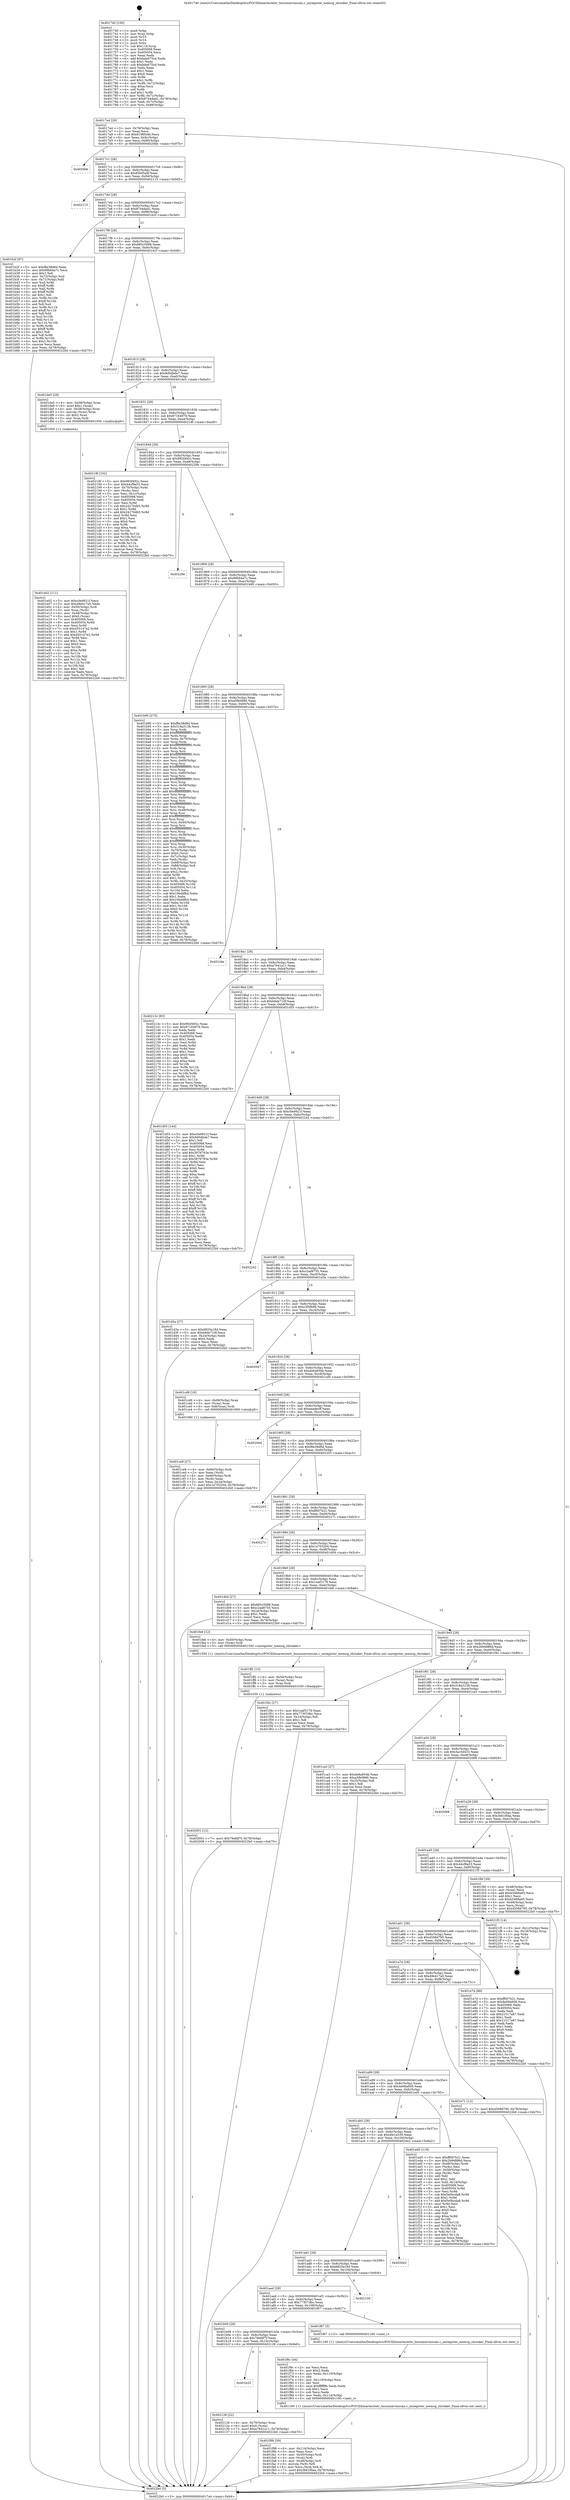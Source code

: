 digraph "0x401740" {
  label = "0x401740 (/mnt/c/Users/mathe/Desktop/tcc/POCII/binaries/extr_linuxmmvmscan.c_unregister_memcg_shrinker_Final-ollvm.out::main(0))"
  labelloc = "t"
  node[shape=record]

  Entry [label="",width=0.3,height=0.3,shape=circle,fillcolor=black,style=filled]
  "0x4017a4" [label="{
     0x4017a4 [29]\l
     | [instrs]\l
     &nbsp;&nbsp;0x4017a4 \<+3\>: mov -0x78(%rbp),%eax\l
     &nbsp;&nbsp;0x4017a7 \<+2\>: mov %eax,%ecx\l
     &nbsp;&nbsp;0x4017a9 \<+6\>: sub $0x8198f44b,%ecx\l
     &nbsp;&nbsp;0x4017af \<+6\>: mov %eax,-0x8c(%rbp)\l
     &nbsp;&nbsp;0x4017b5 \<+6\>: mov %ecx,-0x90(%rbp)\l
     &nbsp;&nbsp;0x4017bb \<+6\>: je 00000000004020bb \<main+0x97b\>\l
  }"]
  "0x4020bb" [label="{
     0x4020bb\l
  }", style=dashed]
  "0x4017c1" [label="{
     0x4017c1 [28]\l
     | [instrs]\l
     &nbsp;&nbsp;0x4017c1 \<+5\>: jmp 00000000004017c6 \<main+0x86\>\l
     &nbsp;&nbsp;0x4017c6 \<+6\>: mov -0x8c(%rbp),%eax\l
     &nbsp;&nbsp;0x4017cc \<+5\>: sub $0x85bf5a4f,%eax\l
     &nbsp;&nbsp;0x4017d1 \<+6\>: mov %eax,-0x94(%rbp)\l
     &nbsp;&nbsp;0x4017d7 \<+6\>: je 0000000000402115 \<main+0x9d5\>\l
  }"]
  Exit [label="",width=0.3,height=0.3,shape=circle,fillcolor=black,style=filled,peripheries=2]
  "0x402115" [label="{
     0x402115\l
  }", style=dashed]
  "0x4017dd" [label="{
     0x4017dd [28]\l
     | [instrs]\l
     &nbsp;&nbsp;0x4017dd \<+5\>: jmp 00000000004017e2 \<main+0xa2\>\l
     &nbsp;&nbsp;0x4017e2 \<+6\>: mov -0x8c(%rbp),%eax\l
     &nbsp;&nbsp;0x4017e8 \<+5\>: sub $0x8744dad1,%eax\l
     &nbsp;&nbsp;0x4017ed \<+6\>: mov %eax,-0x98(%rbp)\l
     &nbsp;&nbsp;0x4017f3 \<+6\>: je 0000000000401b2f \<main+0x3ef\>\l
  }"]
  "0x401b25" [label="{
     0x401b25\l
  }", style=dashed]
  "0x401b2f" [label="{
     0x401b2f [97]\l
     | [instrs]\l
     &nbsp;&nbsp;0x401b2f \<+5\>: mov $0xf8e38d6d,%eax\l
     &nbsp;&nbsp;0x401b34 \<+5\>: mov $0x99b84a7c,%ecx\l
     &nbsp;&nbsp;0x401b39 \<+2\>: mov $0x1,%dl\l
     &nbsp;&nbsp;0x401b3b \<+4\>: mov -0x72(%rbp),%sil\l
     &nbsp;&nbsp;0x401b3f \<+4\>: mov -0x71(%rbp),%dil\l
     &nbsp;&nbsp;0x401b43 \<+3\>: mov %sil,%r8b\l
     &nbsp;&nbsp;0x401b46 \<+4\>: xor $0xff,%r8b\l
     &nbsp;&nbsp;0x401b4a \<+3\>: mov %dil,%r9b\l
     &nbsp;&nbsp;0x401b4d \<+4\>: xor $0xff,%r9b\l
     &nbsp;&nbsp;0x401b51 \<+3\>: xor $0x1,%dl\l
     &nbsp;&nbsp;0x401b54 \<+3\>: mov %r8b,%r10b\l
     &nbsp;&nbsp;0x401b57 \<+4\>: and $0xff,%r10b\l
     &nbsp;&nbsp;0x401b5b \<+3\>: and %dl,%sil\l
     &nbsp;&nbsp;0x401b5e \<+3\>: mov %r9b,%r11b\l
     &nbsp;&nbsp;0x401b61 \<+4\>: and $0xff,%r11b\l
     &nbsp;&nbsp;0x401b65 \<+3\>: and %dl,%dil\l
     &nbsp;&nbsp;0x401b68 \<+3\>: or %sil,%r10b\l
     &nbsp;&nbsp;0x401b6b \<+3\>: or %dil,%r11b\l
     &nbsp;&nbsp;0x401b6e \<+3\>: xor %r11b,%r10b\l
     &nbsp;&nbsp;0x401b71 \<+3\>: or %r9b,%r8b\l
     &nbsp;&nbsp;0x401b74 \<+4\>: xor $0xff,%r8b\l
     &nbsp;&nbsp;0x401b78 \<+3\>: or $0x1,%dl\l
     &nbsp;&nbsp;0x401b7b \<+3\>: and %dl,%r8b\l
     &nbsp;&nbsp;0x401b7e \<+3\>: or %r8b,%r10b\l
     &nbsp;&nbsp;0x401b81 \<+4\>: test $0x1,%r10b\l
     &nbsp;&nbsp;0x401b85 \<+3\>: cmovne %ecx,%eax\l
     &nbsp;&nbsp;0x401b88 \<+3\>: mov %eax,-0x78(%rbp)\l
     &nbsp;&nbsp;0x401b8b \<+5\>: jmp 00000000004022b0 \<main+0xb70\>\l
  }"]
  "0x4017f9" [label="{
     0x4017f9 [28]\l
     | [instrs]\l
     &nbsp;&nbsp;0x4017f9 \<+5\>: jmp 00000000004017fe \<main+0xbe\>\l
     &nbsp;&nbsp;0x4017fe \<+6\>: mov -0x8c(%rbp),%eax\l
     &nbsp;&nbsp;0x401804 \<+5\>: sub $0x885c5088,%eax\l
     &nbsp;&nbsp;0x401809 \<+6\>: mov %eax,-0x9c(%rbp)\l
     &nbsp;&nbsp;0x40180f \<+6\>: je 0000000000401d1f \<main+0x5df\>\l
  }"]
  "0x4022b0" [label="{
     0x4022b0 [5]\l
     | [instrs]\l
     &nbsp;&nbsp;0x4022b0 \<+5\>: jmp 00000000004017a4 \<main+0x64\>\l
  }"]
  "0x401740" [label="{
     0x401740 [100]\l
     | [instrs]\l
     &nbsp;&nbsp;0x401740 \<+1\>: push %rbp\l
     &nbsp;&nbsp;0x401741 \<+3\>: mov %rsp,%rbp\l
     &nbsp;&nbsp;0x401744 \<+2\>: push %r15\l
     &nbsp;&nbsp;0x401746 \<+2\>: push %r14\l
     &nbsp;&nbsp;0x401748 \<+1\>: push %rbx\l
     &nbsp;&nbsp;0x401749 \<+7\>: sub $0x118,%rsp\l
     &nbsp;&nbsp;0x401750 \<+7\>: mov 0x405068,%eax\l
     &nbsp;&nbsp;0x401757 \<+7\>: mov 0x405054,%ecx\l
     &nbsp;&nbsp;0x40175e \<+2\>: mov %eax,%edx\l
     &nbsp;&nbsp;0x401760 \<+6\>: add $0xbda675cd,%edx\l
     &nbsp;&nbsp;0x401766 \<+3\>: sub $0x1,%edx\l
     &nbsp;&nbsp;0x401769 \<+6\>: sub $0xbda675cd,%edx\l
     &nbsp;&nbsp;0x40176f \<+3\>: imul %edx,%eax\l
     &nbsp;&nbsp;0x401772 \<+3\>: and $0x1,%eax\l
     &nbsp;&nbsp;0x401775 \<+3\>: cmp $0x0,%eax\l
     &nbsp;&nbsp;0x401778 \<+4\>: sete %r8b\l
     &nbsp;&nbsp;0x40177c \<+4\>: and $0x1,%r8b\l
     &nbsp;&nbsp;0x401780 \<+4\>: mov %r8b,-0x72(%rbp)\l
     &nbsp;&nbsp;0x401784 \<+3\>: cmp $0xa,%ecx\l
     &nbsp;&nbsp;0x401787 \<+4\>: setl %r8b\l
     &nbsp;&nbsp;0x40178b \<+4\>: and $0x1,%r8b\l
     &nbsp;&nbsp;0x40178f \<+4\>: mov %r8b,-0x71(%rbp)\l
     &nbsp;&nbsp;0x401793 \<+7\>: movl $0x8744dad1,-0x78(%rbp)\l
     &nbsp;&nbsp;0x40179a \<+3\>: mov %edi,-0x7c(%rbp)\l
     &nbsp;&nbsp;0x40179d \<+7\>: mov %rsi,-0x88(%rbp)\l
  }"]
  "0x402126" [label="{
     0x402126 [22]\l
     | [instrs]\l
     &nbsp;&nbsp;0x402126 \<+4\>: mov -0x70(%rbp),%rax\l
     &nbsp;&nbsp;0x40212a \<+6\>: movl $0x0,(%rax)\l
     &nbsp;&nbsp;0x402130 \<+7\>: movl $0xa7641a11,-0x78(%rbp)\l
     &nbsp;&nbsp;0x402137 \<+5\>: jmp 00000000004022b0 \<main+0xb70\>\l
  }"]
  "0x401d1f" [label="{
     0x401d1f\l
  }", style=dashed]
  "0x401815" [label="{
     0x401815 [28]\l
     | [instrs]\l
     &nbsp;&nbsp;0x401815 \<+5\>: jmp 000000000040181a \<main+0xda\>\l
     &nbsp;&nbsp;0x40181a \<+6\>: mov -0x8c(%rbp),%eax\l
     &nbsp;&nbsp;0x401820 \<+5\>: sub $0x8d0dbde7,%eax\l
     &nbsp;&nbsp;0x401825 \<+6\>: mov %eax,-0xa0(%rbp)\l
     &nbsp;&nbsp;0x40182b \<+6\>: je 0000000000401de5 \<main+0x6a5\>\l
  }"]
  "0x402001" [label="{
     0x402001 [12]\l
     | [instrs]\l
     &nbsp;&nbsp;0x402001 \<+7\>: movl $0x79efdf7f,-0x78(%rbp)\l
     &nbsp;&nbsp;0x402008 \<+5\>: jmp 00000000004022b0 \<main+0xb70\>\l
  }"]
  "0x401de5" [label="{
     0x401de5 [29]\l
     | [instrs]\l
     &nbsp;&nbsp;0x401de5 \<+4\>: mov -0x58(%rbp),%rax\l
     &nbsp;&nbsp;0x401de9 \<+6\>: movl $0x1,(%rax)\l
     &nbsp;&nbsp;0x401def \<+4\>: mov -0x58(%rbp),%rax\l
     &nbsp;&nbsp;0x401df3 \<+3\>: movslq (%rax),%rax\l
     &nbsp;&nbsp;0x401df6 \<+4\>: shl $0x2,%rax\l
     &nbsp;&nbsp;0x401dfa \<+3\>: mov %rax,%rdi\l
     &nbsp;&nbsp;0x401dfd \<+5\>: call 0000000000401050 \<malloc@plt\>\l
     | [calls]\l
     &nbsp;&nbsp;0x401050 \{1\} (unknown)\l
  }"]
  "0x401831" [label="{
     0x401831 [28]\l
     | [instrs]\l
     &nbsp;&nbsp;0x401831 \<+5\>: jmp 0000000000401836 \<main+0xf6\>\l
     &nbsp;&nbsp;0x401836 \<+6\>: mov -0x8c(%rbp),%eax\l
     &nbsp;&nbsp;0x40183c \<+5\>: sub $0x97164976,%eax\l
     &nbsp;&nbsp;0x401841 \<+6\>: mov %eax,-0xa4(%rbp)\l
     &nbsp;&nbsp;0x401847 \<+6\>: je 000000000040218f \<main+0xa4f\>\l
  }"]
  "0x401ff2" [label="{
     0x401ff2 [15]\l
     | [instrs]\l
     &nbsp;&nbsp;0x401ff2 \<+4\>: mov -0x50(%rbp),%rax\l
     &nbsp;&nbsp;0x401ff6 \<+3\>: mov (%rax),%rax\l
     &nbsp;&nbsp;0x401ff9 \<+3\>: mov %rax,%rdi\l
     &nbsp;&nbsp;0x401ffc \<+5\>: call 0000000000401030 \<free@plt\>\l
     | [calls]\l
     &nbsp;&nbsp;0x401030 \{1\} (unknown)\l
  }"]
  "0x40218f" [label="{
     0x40218f [102]\l
     | [instrs]\l
     &nbsp;&nbsp;0x40218f \<+5\>: mov $0x992f492c,%eax\l
     &nbsp;&nbsp;0x402194 \<+5\>: mov $0x44cf9a53,%ecx\l
     &nbsp;&nbsp;0x402199 \<+4\>: mov -0x70(%rbp),%rdx\l
     &nbsp;&nbsp;0x40219d \<+2\>: mov (%rdx),%esi\l
     &nbsp;&nbsp;0x40219f \<+3\>: mov %esi,-0x1c(%rbp)\l
     &nbsp;&nbsp;0x4021a2 \<+7\>: mov 0x405068,%esi\l
     &nbsp;&nbsp;0x4021a9 \<+7\>: mov 0x405054,%edi\l
     &nbsp;&nbsp;0x4021b0 \<+3\>: mov %esi,%r8d\l
     &nbsp;&nbsp;0x4021b3 \<+7\>: sub $0x24270db5,%r8d\l
     &nbsp;&nbsp;0x4021ba \<+4\>: sub $0x1,%r8d\l
     &nbsp;&nbsp;0x4021be \<+7\>: add $0x24270db5,%r8d\l
     &nbsp;&nbsp;0x4021c5 \<+4\>: imul %r8d,%esi\l
     &nbsp;&nbsp;0x4021c9 \<+3\>: and $0x1,%esi\l
     &nbsp;&nbsp;0x4021cc \<+3\>: cmp $0x0,%esi\l
     &nbsp;&nbsp;0x4021cf \<+4\>: sete %r9b\l
     &nbsp;&nbsp;0x4021d3 \<+3\>: cmp $0xa,%edi\l
     &nbsp;&nbsp;0x4021d6 \<+4\>: setl %r10b\l
     &nbsp;&nbsp;0x4021da \<+3\>: mov %r9b,%r11b\l
     &nbsp;&nbsp;0x4021dd \<+3\>: and %r10b,%r11b\l
     &nbsp;&nbsp;0x4021e0 \<+3\>: xor %r10b,%r9b\l
     &nbsp;&nbsp;0x4021e3 \<+3\>: or %r9b,%r11b\l
     &nbsp;&nbsp;0x4021e6 \<+4\>: test $0x1,%r11b\l
     &nbsp;&nbsp;0x4021ea \<+3\>: cmovne %ecx,%eax\l
     &nbsp;&nbsp;0x4021ed \<+3\>: mov %eax,-0x78(%rbp)\l
     &nbsp;&nbsp;0x4021f0 \<+5\>: jmp 00000000004022b0 \<main+0xb70\>\l
  }"]
  "0x40184d" [label="{
     0x40184d [28]\l
     | [instrs]\l
     &nbsp;&nbsp;0x40184d \<+5\>: jmp 0000000000401852 \<main+0x112\>\l
     &nbsp;&nbsp;0x401852 \<+6\>: mov -0x8c(%rbp),%eax\l
     &nbsp;&nbsp;0x401858 \<+5\>: sub $0x992f492c,%eax\l
     &nbsp;&nbsp;0x40185d \<+6\>: mov %eax,-0xa8(%rbp)\l
     &nbsp;&nbsp;0x401863 \<+6\>: je 000000000040229e \<main+0xb5e\>\l
  }"]
  "0x401f98" [label="{
     0x401f98 [39]\l
     | [instrs]\l
     &nbsp;&nbsp;0x401f98 \<+6\>: mov -0x114(%rbp),%ecx\l
     &nbsp;&nbsp;0x401f9e \<+3\>: imul %eax,%ecx\l
     &nbsp;&nbsp;0x401fa1 \<+4\>: mov -0x50(%rbp),%rdi\l
     &nbsp;&nbsp;0x401fa5 \<+3\>: mov (%rdi),%rdi\l
     &nbsp;&nbsp;0x401fa8 \<+4\>: mov -0x48(%rbp),%r8\l
     &nbsp;&nbsp;0x401fac \<+3\>: movslq (%r8),%r8\l
     &nbsp;&nbsp;0x401faf \<+4\>: mov %ecx,(%rdi,%r8,4)\l
     &nbsp;&nbsp;0x401fb3 \<+7\>: movl $0x3b61f0aa,-0x78(%rbp)\l
     &nbsp;&nbsp;0x401fba \<+5\>: jmp 00000000004022b0 \<main+0xb70\>\l
  }"]
  "0x40229e" [label="{
     0x40229e\l
  }", style=dashed]
  "0x401869" [label="{
     0x401869 [28]\l
     | [instrs]\l
     &nbsp;&nbsp;0x401869 \<+5\>: jmp 000000000040186e \<main+0x12e\>\l
     &nbsp;&nbsp;0x40186e \<+6\>: mov -0x8c(%rbp),%eax\l
     &nbsp;&nbsp;0x401874 \<+5\>: sub $0x99b84a7c,%eax\l
     &nbsp;&nbsp;0x401879 \<+6\>: mov %eax,-0xac(%rbp)\l
     &nbsp;&nbsp;0x40187f \<+6\>: je 0000000000401b90 \<main+0x450\>\l
  }"]
  "0x401f6c" [label="{
     0x401f6c [44]\l
     | [instrs]\l
     &nbsp;&nbsp;0x401f6c \<+2\>: xor %ecx,%ecx\l
     &nbsp;&nbsp;0x401f6e \<+5\>: mov $0x2,%edx\l
     &nbsp;&nbsp;0x401f73 \<+6\>: mov %edx,-0x110(%rbp)\l
     &nbsp;&nbsp;0x401f79 \<+1\>: cltd\l
     &nbsp;&nbsp;0x401f7a \<+6\>: mov -0x110(%rbp),%esi\l
     &nbsp;&nbsp;0x401f80 \<+2\>: idiv %esi\l
     &nbsp;&nbsp;0x401f82 \<+6\>: imul $0xfffffffe,%edx,%edx\l
     &nbsp;&nbsp;0x401f88 \<+3\>: sub $0x1,%ecx\l
     &nbsp;&nbsp;0x401f8b \<+2\>: sub %ecx,%edx\l
     &nbsp;&nbsp;0x401f8d \<+6\>: mov %edx,-0x114(%rbp)\l
     &nbsp;&nbsp;0x401f93 \<+5\>: call 0000000000401160 \<next_i\>\l
     | [calls]\l
     &nbsp;&nbsp;0x401160 \{1\} (/mnt/c/Users/mathe/Desktop/tcc/POCII/binaries/extr_linuxmmvmscan.c_unregister_memcg_shrinker_Final-ollvm.out::next_i)\l
  }"]
  "0x401b90" [label="{
     0x401b90 [275]\l
     | [instrs]\l
     &nbsp;&nbsp;0x401b90 \<+5\>: mov $0xf8e38d6d,%eax\l
     &nbsp;&nbsp;0x401b95 \<+5\>: mov $0x318a3138,%ecx\l
     &nbsp;&nbsp;0x401b9a \<+3\>: mov %rsp,%rdx\l
     &nbsp;&nbsp;0x401b9d \<+4\>: add $0xfffffffffffffff0,%rdx\l
     &nbsp;&nbsp;0x401ba1 \<+3\>: mov %rdx,%rsp\l
     &nbsp;&nbsp;0x401ba4 \<+4\>: mov %rdx,-0x70(%rbp)\l
     &nbsp;&nbsp;0x401ba8 \<+3\>: mov %rsp,%rdx\l
     &nbsp;&nbsp;0x401bab \<+4\>: add $0xfffffffffffffff0,%rdx\l
     &nbsp;&nbsp;0x401baf \<+3\>: mov %rdx,%rsp\l
     &nbsp;&nbsp;0x401bb2 \<+3\>: mov %rsp,%rsi\l
     &nbsp;&nbsp;0x401bb5 \<+4\>: add $0xfffffffffffffff0,%rsi\l
     &nbsp;&nbsp;0x401bb9 \<+3\>: mov %rsi,%rsp\l
     &nbsp;&nbsp;0x401bbc \<+4\>: mov %rsi,-0x68(%rbp)\l
     &nbsp;&nbsp;0x401bc0 \<+3\>: mov %rsp,%rsi\l
     &nbsp;&nbsp;0x401bc3 \<+4\>: add $0xfffffffffffffff0,%rsi\l
     &nbsp;&nbsp;0x401bc7 \<+3\>: mov %rsi,%rsp\l
     &nbsp;&nbsp;0x401bca \<+4\>: mov %rsi,-0x60(%rbp)\l
     &nbsp;&nbsp;0x401bce \<+3\>: mov %rsp,%rsi\l
     &nbsp;&nbsp;0x401bd1 \<+4\>: add $0xfffffffffffffff0,%rsi\l
     &nbsp;&nbsp;0x401bd5 \<+3\>: mov %rsi,%rsp\l
     &nbsp;&nbsp;0x401bd8 \<+4\>: mov %rsi,-0x58(%rbp)\l
     &nbsp;&nbsp;0x401bdc \<+3\>: mov %rsp,%rsi\l
     &nbsp;&nbsp;0x401bdf \<+4\>: add $0xfffffffffffffff0,%rsi\l
     &nbsp;&nbsp;0x401be3 \<+3\>: mov %rsi,%rsp\l
     &nbsp;&nbsp;0x401be6 \<+4\>: mov %rsi,-0x50(%rbp)\l
     &nbsp;&nbsp;0x401bea \<+3\>: mov %rsp,%rsi\l
     &nbsp;&nbsp;0x401bed \<+4\>: add $0xfffffffffffffff0,%rsi\l
     &nbsp;&nbsp;0x401bf1 \<+3\>: mov %rsi,%rsp\l
     &nbsp;&nbsp;0x401bf4 \<+4\>: mov %rsi,-0x48(%rbp)\l
     &nbsp;&nbsp;0x401bf8 \<+3\>: mov %rsp,%rsi\l
     &nbsp;&nbsp;0x401bfb \<+4\>: add $0xfffffffffffffff0,%rsi\l
     &nbsp;&nbsp;0x401bff \<+3\>: mov %rsi,%rsp\l
     &nbsp;&nbsp;0x401c02 \<+4\>: mov %rsi,-0x40(%rbp)\l
     &nbsp;&nbsp;0x401c06 \<+3\>: mov %rsp,%rsi\l
     &nbsp;&nbsp;0x401c09 \<+4\>: add $0xfffffffffffffff0,%rsi\l
     &nbsp;&nbsp;0x401c0d \<+3\>: mov %rsi,%rsp\l
     &nbsp;&nbsp;0x401c10 \<+4\>: mov %rsi,-0x38(%rbp)\l
     &nbsp;&nbsp;0x401c14 \<+3\>: mov %rsp,%rsi\l
     &nbsp;&nbsp;0x401c17 \<+4\>: add $0xfffffffffffffff0,%rsi\l
     &nbsp;&nbsp;0x401c1b \<+3\>: mov %rsi,%rsp\l
     &nbsp;&nbsp;0x401c1e \<+4\>: mov %rsi,-0x30(%rbp)\l
     &nbsp;&nbsp;0x401c22 \<+4\>: mov -0x70(%rbp),%rsi\l
     &nbsp;&nbsp;0x401c26 \<+6\>: movl $0x0,(%rsi)\l
     &nbsp;&nbsp;0x401c2c \<+3\>: mov -0x7c(%rbp),%edi\l
     &nbsp;&nbsp;0x401c2f \<+2\>: mov %edi,(%rdx)\l
     &nbsp;&nbsp;0x401c31 \<+4\>: mov -0x68(%rbp),%rsi\l
     &nbsp;&nbsp;0x401c35 \<+7\>: mov -0x88(%rbp),%r8\l
     &nbsp;&nbsp;0x401c3c \<+3\>: mov %r8,(%rsi)\l
     &nbsp;&nbsp;0x401c3f \<+3\>: cmpl $0x2,(%rdx)\l
     &nbsp;&nbsp;0x401c42 \<+4\>: setne %r9b\l
     &nbsp;&nbsp;0x401c46 \<+4\>: and $0x1,%r9b\l
     &nbsp;&nbsp;0x401c4a \<+4\>: mov %r9b,-0x25(%rbp)\l
     &nbsp;&nbsp;0x401c4e \<+8\>: mov 0x405068,%r10d\l
     &nbsp;&nbsp;0x401c56 \<+8\>: mov 0x405054,%r11d\l
     &nbsp;&nbsp;0x401c5e \<+3\>: mov %r10d,%ebx\l
     &nbsp;&nbsp;0x401c61 \<+6\>: sub $0x10bddfb4,%ebx\l
     &nbsp;&nbsp;0x401c67 \<+3\>: sub $0x1,%ebx\l
     &nbsp;&nbsp;0x401c6a \<+6\>: add $0x10bddfb4,%ebx\l
     &nbsp;&nbsp;0x401c70 \<+4\>: imul %ebx,%r10d\l
     &nbsp;&nbsp;0x401c74 \<+4\>: and $0x1,%r10d\l
     &nbsp;&nbsp;0x401c78 \<+4\>: cmp $0x0,%r10d\l
     &nbsp;&nbsp;0x401c7c \<+4\>: sete %r9b\l
     &nbsp;&nbsp;0x401c80 \<+4\>: cmp $0xa,%r11d\l
     &nbsp;&nbsp;0x401c84 \<+4\>: setl %r14b\l
     &nbsp;&nbsp;0x401c88 \<+3\>: mov %r9b,%r15b\l
     &nbsp;&nbsp;0x401c8b \<+3\>: and %r14b,%r15b\l
     &nbsp;&nbsp;0x401c8e \<+3\>: xor %r14b,%r9b\l
     &nbsp;&nbsp;0x401c91 \<+3\>: or %r9b,%r15b\l
     &nbsp;&nbsp;0x401c94 \<+4\>: test $0x1,%r15b\l
     &nbsp;&nbsp;0x401c98 \<+3\>: cmovne %ecx,%eax\l
     &nbsp;&nbsp;0x401c9b \<+3\>: mov %eax,-0x78(%rbp)\l
     &nbsp;&nbsp;0x401c9e \<+5\>: jmp 00000000004022b0 \<main+0xb70\>\l
  }"]
  "0x401885" [label="{
     0x401885 [28]\l
     | [instrs]\l
     &nbsp;&nbsp;0x401885 \<+5\>: jmp 000000000040188a \<main+0x14a\>\l
     &nbsp;&nbsp;0x40188a \<+6\>: mov -0x8c(%rbp),%eax\l
     &nbsp;&nbsp;0x401890 \<+5\>: sub $0xa5fb0886,%eax\l
     &nbsp;&nbsp;0x401895 \<+6\>: mov %eax,-0xb0(%rbp)\l
     &nbsp;&nbsp;0x40189b \<+6\>: je 0000000000401cbe \<main+0x57e\>\l
  }"]
  "0x401b09" [label="{
     0x401b09 [28]\l
     | [instrs]\l
     &nbsp;&nbsp;0x401b09 \<+5\>: jmp 0000000000401b0e \<main+0x3ce\>\l
     &nbsp;&nbsp;0x401b0e \<+6\>: mov -0x8c(%rbp),%eax\l
     &nbsp;&nbsp;0x401b14 \<+5\>: sub $0x79efdf7f,%eax\l
     &nbsp;&nbsp;0x401b19 \<+6\>: mov %eax,-0x10c(%rbp)\l
     &nbsp;&nbsp;0x401b1f \<+6\>: je 0000000000402126 \<main+0x9e6\>\l
  }"]
  "0x401f67" [label="{
     0x401f67 [5]\l
     | [instrs]\l
     &nbsp;&nbsp;0x401f67 \<+5\>: call 0000000000401160 \<next_i\>\l
     | [calls]\l
     &nbsp;&nbsp;0x401160 \{1\} (/mnt/c/Users/mathe/Desktop/tcc/POCII/binaries/extr_linuxmmvmscan.c_unregister_memcg_shrinker_Final-ollvm.out::next_i)\l
  }"]
  "0x401cbe" [label="{
     0x401cbe\l
  }", style=dashed]
  "0x4018a1" [label="{
     0x4018a1 [28]\l
     | [instrs]\l
     &nbsp;&nbsp;0x4018a1 \<+5\>: jmp 00000000004018a6 \<main+0x166\>\l
     &nbsp;&nbsp;0x4018a6 \<+6\>: mov -0x8c(%rbp),%eax\l
     &nbsp;&nbsp;0x4018ac \<+5\>: sub $0xa7641a11,%eax\l
     &nbsp;&nbsp;0x4018b1 \<+6\>: mov %eax,-0xb4(%rbp)\l
     &nbsp;&nbsp;0x4018b7 \<+6\>: je 000000000040213c \<main+0x9fc\>\l
  }"]
  "0x401aed" [label="{
     0x401aed [28]\l
     | [instrs]\l
     &nbsp;&nbsp;0x401aed \<+5\>: jmp 0000000000401af2 \<main+0x3b2\>\l
     &nbsp;&nbsp;0x401af2 \<+6\>: mov -0x8c(%rbp),%eax\l
     &nbsp;&nbsp;0x401af8 \<+5\>: sub $0x77307dbc,%eax\l
     &nbsp;&nbsp;0x401afd \<+6\>: mov %eax,-0x108(%rbp)\l
     &nbsp;&nbsp;0x401b03 \<+6\>: je 0000000000401f67 \<main+0x827\>\l
  }"]
  "0x40213c" [label="{
     0x40213c [83]\l
     | [instrs]\l
     &nbsp;&nbsp;0x40213c \<+5\>: mov $0x992f492c,%eax\l
     &nbsp;&nbsp;0x402141 \<+5\>: mov $0x97164976,%ecx\l
     &nbsp;&nbsp;0x402146 \<+2\>: xor %edx,%edx\l
     &nbsp;&nbsp;0x402148 \<+7\>: mov 0x405068,%esi\l
     &nbsp;&nbsp;0x40214f \<+7\>: mov 0x405054,%edi\l
     &nbsp;&nbsp;0x402156 \<+3\>: sub $0x1,%edx\l
     &nbsp;&nbsp;0x402159 \<+3\>: mov %esi,%r8d\l
     &nbsp;&nbsp;0x40215c \<+3\>: add %edx,%r8d\l
     &nbsp;&nbsp;0x40215f \<+4\>: imul %r8d,%esi\l
     &nbsp;&nbsp;0x402163 \<+3\>: and $0x1,%esi\l
     &nbsp;&nbsp;0x402166 \<+3\>: cmp $0x0,%esi\l
     &nbsp;&nbsp;0x402169 \<+4\>: sete %r9b\l
     &nbsp;&nbsp;0x40216d \<+3\>: cmp $0xa,%edi\l
     &nbsp;&nbsp;0x402170 \<+4\>: setl %r10b\l
     &nbsp;&nbsp;0x402174 \<+3\>: mov %r9b,%r11b\l
     &nbsp;&nbsp;0x402177 \<+3\>: and %r10b,%r11b\l
     &nbsp;&nbsp;0x40217a \<+3\>: xor %r10b,%r9b\l
     &nbsp;&nbsp;0x40217d \<+3\>: or %r9b,%r11b\l
     &nbsp;&nbsp;0x402180 \<+4\>: test $0x1,%r11b\l
     &nbsp;&nbsp;0x402184 \<+3\>: cmovne %ecx,%eax\l
     &nbsp;&nbsp;0x402187 \<+3\>: mov %eax,-0x78(%rbp)\l
     &nbsp;&nbsp;0x40218a \<+5\>: jmp 00000000004022b0 \<main+0xb70\>\l
  }"]
  "0x4018bd" [label="{
     0x4018bd [28]\l
     | [instrs]\l
     &nbsp;&nbsp;0x4018bd \<+5\>: jmp 00000000004018c2 \<main+0x182\>\l
     &nbsp;&nbsp;0x4018c2 \<+6\>: mov -0x8c(%rbp),%eax\l
     &nbsp;&nbsp;0x4018c8 \<+5\>: sub $0xb6de710f,%eax\l
     &nbsp;&nbsp;0x4018cd \<+6\>: mov %eax,-0xb8(%rbp)\l
     &nbsp;&nbsp;0x4018d3 \<+6\>: je 0000000000401d55 \<main+0x615\>\l
  }"]
  "0x402109" [label="{
     0x402109\l
  }", style=dashed]
  "0x401d55" [label="{
     0x401d55 [144]\l
     | [instrs]\l
     &nbsp;&nbsp;0x401d55 \<+5\>: mov $0xc0e9921f,%eax\l
     &nbsp;&nbsp;0x401d5a \<+5\>: mov $0x8d0dbde7,%ecx\l
     &nbsp;&nbsp;0x401d5f \<+2\>: mov $0x1,%dl\l
     &nbsp;&nbsp;0x401d61 \<+7\>: mov 0x405068,%esi\l
     &nbsp;&nbsp;0x401d68 \<+7\>: mov 0x405054,%edi\l
     &nbsp;&nbsp;0x401d6f \<+3\>: mov %esi,%r8d\l
     &nbsp;&nbsp;0x401d72 \<+7\>: add $0x3876793e,%r8d\l
     &nbsp;&nbsp;0x401d79 \<+4\>: sub $0x1,%r8d\l
     &nbsp;&nbsp;0x401d7d \<+7\>: sub $0x3876793e,%r8d\l
     &nbsp;&nbsp;0x401d84 \<+4\>: imul %r8d,%esi\l
     &nbsp;&nbsp;0x401d88 \<+3\>: and $0x1,%esi\l
     &nbsp;&nbsp;0x401d8b \<+3\>: cmp $0x0,%esi\l
     &nbsp;&nbsp;0x401d8e \<+4\>: sete %r9b\l
     &nbsp;&nbsp;0x401d92 \<+3\>: cmp $0xa,%edi\l
     &nbsp;&nbsp;0x401d95 \<+4\>: setl %r10b\l
     &nbsp;&nbsp;0x401d99 \<+3\>: mov %r9b,%r11b\l
     &nbsp;&nbsp;0x401d9c \<+4\>: xor $0xff,%r11b\l
     &nbsp;&nbsp;0x401da0 \<+3\>: mov %r10b,%bl\l
     &nbsp;&nbsp;0x401da3 \<+3\>: xor $0xff,%bl\l
     &nbsp;&nbsp;0x401da6 \<+3\>: xor $0x1,%dl\l
     &nbsp;&nbsp;0x401da9 \<+3\>: mov %r11b,%r14b\l
     &nbsp;&nbsp;0x401dac \<+4\>: and $0xff,%r14b\l
     &nbsp;&nbsp;0x401db0 \<+3\>: and %dl,%r9b\l
     &nbsp;&nbsp;0x401db3 \<+3\>: mov %bl,%r15b\l
     &nbsp;&nbsp;0x401db6 \<+4\>: and $0xff,%r15b\l
     &nbsp;&nbsp;0x401dba \<+3\>: and %dl,%r10b\l
     &nbsp;&nbsp;0x401dbd \<+3\>: or %r9b,%r14b\l
     &nbsp;&nbsp;0x401dc0 \<+3\>: or %r10b,%r15b\l
     &nbsp;&nbsp;0x401dc3 \<+3\>: xor %r15b,%r14b\l
     &nbsp;&nbsp;0x401dc6 \<+3\>: or %bl,%r11b\l
     &nbsp;&nbsp;0x401dc9 \<+4\>: xor $0xff,%r11b\l
     &nbsp;&nbsp;0x401dcd \<+3\>: or $0x1,%dl\l
     &nbsp;&nbsp;0x401dd0 \<+3\>: and %dl,%r11b\l
     &nbsp;&nbsp;0x401dd3 \<+3\>: or %r11b,%r14b\l
     &nbsp;&nbsp;0x401dd6 \<+4\>: test $0x1,%r14b\l
     &nbsp;&nbsp;0x401dda \<+3\>: cmovne %ecx,%eax\l
     &nbsp;&nbsp;0x401ddd \<+3\>: mov %eax,-0x78(%rbp)\l
     &nbsp;&nbsp;0x401de0 \<+5\>: jmp 00000000004022b0 \<main+0xb70\>\l
  }"]
  "0x4018d9" [label="{
     0x4018d9 [28]\l
     | [instrs]\l
     &nbsp;&nbsp;0x4018d9 \<+5\>: jmp 00000000004018de \<main+0x19e\>\l
     &nbsp;&nbsp;0x4018de \<+6\>: mov -0x8c(%rbp),%eax\l
     &nbsp;&nbsp;0x4018e4 \<+5\>: sub $0xc0e9921f,%eax\l
     &nbsp;&nbsp;0x4018e9 \<+6\>: mov %eax,-0xbc(%rbp)\l
     &nbsp;&nbsp;0x4018ef \<+6\>: je 0000000000402242 \<main+0xb02\>\l
  }"]
  "0x401ad1" [label="{
     0x401ad1 [28]\l
     | [instrs]\l
     &nbsp;&nbsp;0x401ad1 \<+5\>: jmp 0000000000401ad6 \<main+0x396\>\l
     &nbsp;&nbsp;0x401ad6 \<+6\>: mov -0x8c(%rbp),%eax\l
     &nbsp;&nbsp;0x401adc \<+5\>: sub $0x6825a18d,%eax\l
     &nbsp;&nbsp;0x401ae1 \<+6\>: mov %eax,-0x104(%rbp)\l
     &nbsp;&nbsp;0x401ae7 \<+6\>: je 0000000000402109 \<main+0x9c9\>\l
  }"]
  "0x402242" [label="{
     0x402242\l
  }", style=dashed]
  "0x4018f5" [label="{
     0x4018f5 [28]\l
     | [instrs]\l
     &nbsp;&nbsp;0x4018f5 \<+5\>: jmp 00000000004018fa \<main+0x1ba\>\l
     &nbsp;&nbsp;0x4018fa \<+6\>: mov -0x8c(%rbp),%eax\l
     &nbsp;&nbsp;0x401900 \<+5\>: sub $0xc2ad8755,%eax\l
     &nbsp;&nbsp;0x401905 \<+6\>: mov %eax,-0xc0(%rbp)\l
     &nbsp;&nbsp;0x40190b \<+6\>: je 0000000000401d3a \<main+0x5fa\>\l
  }"]
  "0x4020e2" [label="{
     0x4020e2\l
  }", style=dashed]
  "0x401d3a" [label="{
     0x401d3a [27]\l
     | [instrs]\l
     &nbsp;&nbsp;0x401d3a \<+5\>: mov $0x6825a18d,%eax\l
     &nbsp;&nbsp;0x401d3f \<+5\>: mov $0xb6de710f,%ecx\l
     &nbsp;&nbsp;0x401d44 \<+3\>: mov -0x24(%rbp),%edx\l
     &nbsp;&nbsp;0x401d47 \<+3\>: cmp $0x0,%edx\l
     &nbsp;&nbsp;0x401d4a \<+3\>: cmove %ecx,%eax\l
     &nbsp;&nbsp;0x401d4d \<+3\>: mov %eax,-0x78(%rbp)\l
     &nbsp;&nbsp;0x401d50 \<+5\>: jmp 00000000004022b0 \<main+0xb70\>\l
  }"]
  "0x401911" [label="{
     0x401911 [28]\l
     | [instrs]\l
     &nbsp;&nbsp;0x401911 \<+5\>: jmp 0000000000401916 \<main+0x1d6\>\l
     &nbsp;&nbsp;0x401916 \<+6\>: mov -0x8c(%rbp),%eax\l
     &nbsp;&nbsp;0x40191c \<+5\>: sub $0xc3f5fb88,%eax\l
     &nbsp;&nbsp;0x401921 \<+6\>: mov %eax,-0xc4(%rbp)\l
     &nbsp;&nbsp;0x401927 \<+6\>: je 0000000000402047 \<main+0x907\>\l
  }"]
  "0x401ab5" [label="{
     0x401ab5 [28]\l
     | [instrs]\l
     &nbsp;&nbsp;0x401ab5 \<+5\>: jmp 0000000000401aba \<main+0x37a\>\l
     &nbsp;&nbsp;0x401aba \<+6\>: mov -0x8c(%rbp),%eax\l
     &nbsp;&nbsp;0x401ac0 \<+5\>: sub $0x4fe1a339,%eax\l
     &nbsp;&nbsp;0x401ac5 \<+6\>: mov %eax,-0x100(%rbp)\l
     &nbsp;&nbsp;0x401acb \<+6\>: je 00000000004020e2 \<main+0x9a2\>\l
  }"]
  "0x402047" [label="{
     0x402047\l
  }", style=dashed]
  "0x40192d" [label="{
     0x40192d [28]\l
     | [instrs]\l
     &nbsp;&nbsp;0x40192d \<+5\>: jmp 0000000000401932 \<main+0x1f2\>\l
     &nbsp;&nbsp;0x401932 \<+6\>: mov -0x8c(%rbp),%eax\l
     &nbsp;&nbsp;0x401938 \<+5\>: sub $0xde6a854b,%eax\l
     &nbsp;&nbsp;0x40193d \<+6\>: mov %eax,-0xc8(%rbp)\l
     &nbsp;&nbsp;0x401943 \<+6\>: je 0000000000401cd9 \<main+0x599\>\l
  }"]
  "0x401ed5" [label="{
     0x401ed5 [119]\l
     | [instrs]\l
     &nbsp;&nbsp;0x401ed5 \<+5\>: mov $0xff007b21,%eax\l
     &nbsp;&nbsp;0x401eda \<+5\>: mov $0x2b94886d,%ecx\l
     &nbsp;&nbsp;0x401edf \<+4\>: mov -0x48(%rbp),%rdx\l
     &nbsp;&nbsp;0x401ee3 \<+2\>: mov (%rdx),%esi\l
     &nbsp;&nbsp;0x401ee5 \<+4\>: mov -0x58(%rbp),%rdx\l
     &nbsp;&nbsp;0x401ee9 \<+2\>: cmp (%rdx),%esi\l
     &nbsp;&nbsp;0x401eeb \<+4\>: setl %dil\l
     &nbsp;&nbsp;0x401eef \<+4\>: and $0x1,%dil\l
     &nbsp;&nbsp;0x401ef3 \<+4\>: mov %dil,-0x1d(%rbp)\l
     &nbsp;&nbsp;0x401ef7 \<+7\>: mov 0x405068,%esi\l
     &nbsp;&nbsp;0x401efe \<+8\>: mov 0x405054,%r8d\l
     &nbsp;&nbsp;0x401f06 \<+3\>: mov %esi,%r9d\l
     &nbsp;&nbsp;0x401f09 \<+7\>: sub $0x5e0bcda8,%r9d\l
     &nbsp;&nbsp;0x401f10 \<+4\>: sub $0x1,%r9d\l
     &nbsp;&nbsp;0x401f14 \<+7\>: add $0x5e0bcda8,%r9d\l
     &nbsp;&nbsp;0x401f1b \<+4\>: imul %r9d,%esi\l
     &nbsp;&nbsp;0x401f1f \<+3\>: and $0x1,%esi\l
     &nbsp;&nbsp;0x401f22 \<+3\>: cmp $0x0,%esi\l
     &nbsp;&nbsp;0x401f25 \<+4\>: sete %dil\l
     &nbsp;&nbsp;0x401f29 \<+4\>: cmp $0xa,%r8d\l
     &nbsp;&nbsp;0x401f2d \<+4\>: setl %r10b\l
     &nbsp;&nbsp;0x401f31 \<+3\>: mov %dil,%r11b\l
     &nbsp;&nbsp;0x401f34 \<+3\>: and %r10b,%r11b\l
     &nbsp;&nbsp;0x401f37 \<+3\>: xor %r10b,%dil\l
     &nbsp;&nbsp;0x401f3a \<+3\>: or %dil,%r11b\l
     &nbsp;&nbsp;0x401f3d \<+4\>: test $0x1,%r11b\l
     &nbsp;&nbsp;0x401f41 \<+3\>: cmovne %ecx,%eax\l
     &nbsp;&nbsp;0x401f44 \<+3\>: mov %eax,-0x78(%rbp)\l
     &nbsp;&nbsp;0x401f47 \<+5\>: jmp 00000000004022b0 \<main+0xb70\>\l
  }"]
  "0x401cd9" [label="{
     0x401cd9 [16]\l
     | [instrs]\l
     &nbsp;&nbsp;0x401cd9 \<+4\>: mov -0x68(%rbp),%rax\l
     &nbsp;&nbsp;0x401cdd \<+3\>: mov (%rax),%rax\l
     &nbsp;&nbsp;0x401ce0 \<+4\>: mov 0x8(%rax),%rdi\l
     &nbsp;&nbsp;0x401ce4 \<+5\>: call 0000000000401060 \<atoi@plt\>\l
     | [calls]\l
     &nbsp;&nbsp;0x401060 \{1\} (unknown)\l
  }"]
  "0x401949" [label="{
     0x401949 [28]\l
     | [instrs]\l
     &nbsp;&nbsp;0x401949 \<+5\>: jmp 000000000040194e \<main+0x20e\>\l
     &nbsp;&nbsp;0x40194e \<+6\>: mov -0x8c(%rbp),%eax\l
     &nbsp;&nbsp;0x401954 \<+5\>: sub $0xeeadecff,%eax\l
     &nbsp;&nbsp;0x401959 \<+6\>: mov %eax,-0xcc(%rbp)\l
     &nbsp;&nbsp;0x40195f \<+6\>: je 000000000040200d \<main+0x8cd\>\l
  }"]
  "0x401a99" [label="{
     0x401a99 [28]\l
     | [instrs]\l
     &nbsp;&nbsp;0x401a99 \<+5\>: jmp 0000000000401a9e \<main+0x35e\>\l
     &nbsp;&nbsp;0x401a9e \<+6\>: mov -0x8c(%rbp),%eax\l
     &nbsp;&nbsp;0x401aa4 \<+5\>: sub $0x4e08a609,%eax\l
     &nbsp;&nbsp;0x401aa9 \<+6\>: mov %eax,-0xfc(%rbp)\l
     &nbsp;&nbsp;0x401aaf \<+6\>: je 0000000000401ed5 \<main+0x795\>\l
  }"]
  "0x40200d" [label="{
     0x40200d\l
  }", style=dashed]
  "0x401965" [label="{
     0x401965 [28]\l
     | [instrs]\l
     &nbsp;&nbsp;0x401965 \<+5\>: jmp 000000000040196a \<main+0x22a\>\l
     &nbsp;&nbsp;0x40196a \<+6\>: mov -0x8c(%rbp),%eax\l
     &nbsp;&nbsp;0x401970 \<+5\>: sub $0xf8e38d6d,%eax\l
     &nbsp;&nbsp;0x401975 \<+6\>: mov %eax,-0xd0(%rbp)\l
     &nbsp;&nbsp;0x40197b \<+6\>: je 0000000000402203 \<main+0xac3\>\l
  }"]
  "0x401e71" [label="{
     0x401e71 [12]\l
     | [instrs]\l
     &nbsp;&nbsp;0x401e71 \<+7\>: movl $0x4508d795,-0x78(%rbp)\l
     &nbsp;&nbsp;0x401e78 \<+5\>: jmp 00000000004022b0 \<main+0xb70\>\l
  }"]
  "0x402203" [label="{
     0x402203\l
  }", style=dashed]
  "0x401981" [label="{
     0x401981 [28]\l
     | [instrs]\l
     &nbsp;&nbsp;0x401981 \<+5\>: jmp 0000000000401986 \<main+0x246\>\l
     &nbsp;&nbsp;0x401986 \<+6\>: mov -0x8c(%rbp),%eax\l
     &nbsp;&nbsp;0x40198c \<+5\>: sub $0xff007b21,%eax\l
     &nbsp;&nbsp;0x401991 \<+6\>: mov %eax,-0xd4(%rbp)\l
     &nbsp;&nbsp;0x401997 \<+6\>: je 000000000040227c \<main+0xb3c\>\l
  }"]
  "0x401a7d" [label="{
     0x401a7d [28]\l
     | [instrs]\l
     &nbsp;&nbsp;0x401a7d \<+5\>: jmp 0000000000401a82 \<main+0x342\>\l
     &nbsp;&nbsp;0x401a82 \<+6\>: mov -0x8c(%rbp),%eax\l
     &nbsp;&nbsp;0x401a88 \<+5\>: sub $0x49e417a5,%eax\l
     &nbsp;&nbsp;0x401a8d \<+6\>: mov %eax,-0xf8(%rbp)\l
     &nbsp;&nbsp;0x401a93 \<+6\>: je 0000000000401e71 \<main+0x731\>\l
  }"]
  "0x40227c" [label="{
     0x40227c\l
  }", style=dashed]
  "0x40199d" [label="{
     0x40199d [28]\l
     | [instrs]\l
     &nbsp;&nbsp;0x40199d \<+5\>: jmp 00000000004019a2 \<main+0x262\>\l
     &nbsp;&nbsp;0x4019a2 \<+6\>: mov -0x8c(%rbp),%eax\l
     &nbsp;&nbsp;0x4019a8 \<+5\>: sub $0x1a703204,%eax\l
     &nbsp;&nbsp;0x4019ad \<+6\>: mov %eax,-0xd8(%rbp)\l
     &nbsp;&nbsp;0x4019b3 \<+6\>: je 0000000000401d04 \<main+0x5c4\>\l
  }"]
  "0x401e7d" [label="{
     0x401e7d [88]\l
     | [instrs]\l
     &nbsp;&nbsp;0x401e7d \<+5\>: mov $0xff007b21,%eax\l
     &nbsp;&nbsp;0x401e82 \<+5\>: mov $0x4e08a609,%ecx\l
     &nbsp;&nbsp;0x401e87 \<+7\>: mov 0x405068,%edx\l
     &nbsp;&nbsp;0x401e8e \<+7\>: mov 0x405054,%esi\l
     &nbsp;&nbsp;0x401e95 \<+2\>: mov %edx,%edi\l
     &nbsp;&nbsp;0x401e97 \<+6\>: sub $0x21517a87,%edi\l
     &nbsp;&nbsp;0x401e9d \<+3\>: sub $0x1,%edi\l
     &nbsp;&nbsp;0x401ea0 \<+6\>: add $0x21517a87,%edi\l
     &nbsp;&nbsp;0x401ea6 \<+3\>: imul %edi,%edx\l
     &nbsp;&nbsp;0x401ea9 \<+3\>: and $0x1,%edx\l
     &nbsp;&nbsp;0x401eac \<+3\>: cmp $0x0,%edx\l
     &nbsp;&nbsp;0x401eaf \<+4\>: sete %r8b\l
     &nbsp;&nbsp;0x401eb3 \<+3\>: cmp $0xa,%esi\l
     &nbsp;&nbsp;0x401eb6 \<+4\>: setl %r9b\l
     &nbsp;&nbsp;0x401eba \<+3\>: mov %r8b,%r10b\l
     &nbsp;&nbsp;0x401ebd \<+3\>: and %r9b,%r10b\l
     &nbsp;&nbsp;0x401ec0 \<+3\>: xor %r9b,%r8b\l
     &nbsp;&nbsp;0x401ec3 \<+3\>: or %r8b,%r10b\l
     &nbsp;&nbsp;0x401ec6 \<+4\>: test $0x1,%r10b\l
     &nbsp;&nbsp;0x401eca \<+3\>: cmovne %ecx,%eax\l
     &nbsp;&nbsp;0x401ecd \<+3\>: mov %eax,-0x78(%rbp)\l
     &nbsp;&nbsp;0x401ed0 \<+5\>: jmp 00000000004022b0 \<main+0xb70\>\l
  }"]
  "0x401d04" [label="{
     0x401d04 [27]\l
     | [instrs]\l
     &nbsp;&nbsp;0x401d04 \<+5\>: mov $0x885c5088,%eax\l
     &nbsp;&nbsp;0x401d09 \<+5\>: mov $0xc2ad8755,%ecx\l
     &nbsp;&nbsp;0x401d0e \<+3\>: mov -0x24(%rbp),%edx\l
     &nbsp;&nbsp;0x401d11 \<+3\>: cmp $0x1,%edx\l
     &nbsp;&nbsp;0x401d14 \<+3\>: cmovl %ecx,%eax\l
     &nbsp;&nbsp;0x401d17 \<+3\>: mov %eax,-0x78(%rbp)\l
     &nbsp;&nbsp;0x401d1a \<+5\>: jmp 00000000004022b0 \<main+0xb70\>\l
  }"]
  "0x4019b9" [label="{
     0x4019b9 [28]\l
     | [instrs]\l
     &nbsp;&nbsp;0x4019b9 \<+5\>: jmp 00000000004019be \<main+0x27e\>\l
     &nbsp;&nbsp;0x4019be \<+6\>: mov -0x8c(%rbp),%eax\l
     &nbsp;&nbsp;0x4019c4 \<+5\>: sub $0x1aaf3178,%eax\l
     &nbsp;&nbsp;0x4019c9 \<+6\>: mov %eax,-0xdc(%rbp)\l
     &nbsp;&nbsp;0x4019cf \<+6\>: je 0000000000401fe6 \<main+0x8a6\>\l
  }"]
  "0x401a61" [label="{
     0x401a61 [28]\l
     | [instrs]\l
     &nbsp;&nbsp;0x401a61 \<+5\>: jmp 0000000000401a66 \<main+0x326\>\l
     &nbsp;&nbsp;0x401a66 \<+6\>: mov -0x8c(%rbp),%eax\l
     &nbsp;&nbsp;0x401a6c \<+5\>: sub $0x4508d795,%eax\l
     &nbsp;&nbsp;0x401a71 \<+6\>: mov %eax,-0xf4(%rbp)\l
     &nbsp;&nbsp;0x401a77 \<+6\>: je 0000000000401e7d \<main+0x73d\>\l
  }"]
  "0x401fe6" [label="{
     0x401fe6 [12]\l
     | [instrs]\l
     &nbsp;&nbsp;0x401fe6 \<+4\>: mov -0x50(%rbp),%rax\l
     &nbsp;&nbsp;0x401fea \<+3\>: mov (%rax),%rdi\l
     &nbsp;&nbsp;0x401fed \<+5\>: call 0000000000401550 \<unregister_memcg_shrinker\>\l
     | [calls]\l
     &nbsp;&nbsp;0x401550 \{1\} (/mnt/c/Users/mathe/Desktop/tcc/POCII/binaries/extr_linuxmmvmscan.c_unregister_memcg_shrinker_Final-ollvm.out::unregister_memcg_shrinker)\l
  }"]
  "0x4019d5" [label="{
     0x4019d5 [28]\l
     | [instrs]\l
     &nbsp;&nbsp;0x4019d5 \<+5\>: jmp 00000000004019da \<main+0x29a\>\l
     &nbsp;&nbsp;0x4019da \<+6\>: mov -0x8c(%rbp),%eax\l
     &nbsp;&nbsp;0x4019e0 \<+5\>: sub $0x2b94886d,%eax\l
     &nbsp;&nbsp;0x4019e5 \<+6\>: mov %eax,-0xe0(%rbp)\l
     &nbsp;&nbsp;0x4019eb \<+6\>: je 0000000000401f4c \<main+0x80c\>\l
  }"]
  "0x4021f5" [label="{
     0x4021f5 [14]\l
     | [instrs]\l
     &nbsp;&nbsp;0x4021f5 \<+3\>: mov -0x1c(%rbp),%eax\l
     &nbsp;&nbsp;0x4021f8 \<+4\>: lea -0x18(%rbp),%rsp\l
     &nbsp;&nbsp;0x4021fc \<+1\>: pop %rbx\l
     &nbsp;&nbsp;0x4021fd \<+2\>: pop %r14\l
     &nbsp;&nbsp;0x4021ff \<+2\>: pop %r15\l
     &nbsp;&nbsp;0x402201 \<+1\>: pop %rbp\l
     &nbsp;&nbsp;0x402202 \<+1\>: ret\l
  }"]
  "0x401f4c" [label="{
     0x401f4c [27]\l
     | [instrs]\l
     &nbsp;&nbsp;0x401f4c \<+5\>: mov $0x1aaf3178,%eax\l
     &nbsp;&nbsp;0x401f51 \<+5\>: mov $0x77307dbc,%ecx\l
     &nbsp;&nbsp;0x401f56 \<+3\>: mov -0x1d(%rbp),%dl\l
     &nbsp;&nbsp;0x401f59 \<+3\>: test $0x1,%dl\l
     &nbsp;&nbsp;0x401f5c \<+3\>: cmovne %ecx,%eax\l
     &nbsp;&nbsp;0x401f5f \<+3\>: mov %eax,-0x78(%rbp)\l
     &nbsp;&nbsp;0x401f62 \<+5\>: jmp 00000000004022b0 \<main+0xb70\>\l
  }"]
  "0x4019f1" [label="{
     0x4019f1 [28]\l
     | [instrs]\l
     &nbsp;&nbsp;0x4019f1 \<+5\>: jmp 00000000004019f6 \<main+0x2b6\>\l
     &nbsp;&nbsp;0x4019f6 \<+6\>: mov -0x8c(%rbp),%eax\l
     &nbsp;&nbsp;0x4019fc \<+5\>: sub $0x318a3138,%eax\l
     &nbsp;&nbsp;0x401a01 \<+6\>: mov %eax,-0xe4(%rbp)\l
     &nbsp;&nbsp;0x401a07 \<+6\>: je 0000000000401ca3 \<main+0x563\>\l
  }"]
  "0x401a45" [label="{
     0x401a45 [28]\l
     | [instrs]\l
     &nbsp;&nbsp;0x401a45 \<+5\>: jmp 0000000000401a4a \<main+0x30a\>\l
     &nbsp;&nbsp;0x401a4a \<+6\>: mov -0x8c(%rbp),%eax\l
     &nbsp;&nbsp;0x401a50 \<+5\>: sub $0x44cf9a53,%eax\l
     &nbsp;&nbsp;0x401a55 \<+6\>: mov %eax,-0xf0(%rbp)\l
     &nbsp;&nbsp;0x401a5b \<+6\>: je 00000000004021f5 \<main+0xab5\>\l
  }"]
  "0x401ca3" [label="{
     0x401ca3 [27]\l
     | [instrs]\l
     &nbsp;&nbsp;0x401ca3 \<+5\>: mov $0xde6a854b,%eax\l
     &nbsp;&nbsp;0x401ca8 \<+5\>: mov $0xa5fb0886,%ecx\l
     &nbsp;&nbsp;0x401cad \<+3\>: mov -0x25(%rbp),%dl\l
     &nbsp;&nbsp;0x401cb0 \<+3\>: test $0x1,%dl\l
     &nbsp;&nbsp;0x401cb3 \<+3\>: cmovne %ecx,%eax\l
     &nbsp;&nbsp;0x401cb6 \<+3\>: mov %eax,-0x78(%rbp)\l
     &nbsp;&nbsp;0x401cb9 \<+5\>: jmp 00000000004022b0 \<main+0xb70\>\l
  }"]
  "0x401a0d" [label="{
     0x401a0d [28]\l
     | [instrs]\l
     &nbsp;&nbsp;0x401a0d \<+5\>: jmp 0000000000401a12 \<main+0x2d2\>\l
     &nbsp;&nbsp;0x401a12 \<+6\>: mov -0x8c(%rbp),%eax\l
     &nbsp;&nbsp;0x401a18 \<+5\>: sub $0x3ac5d433,%eax\l
     &nbsp;&nbsp;0x401a1d \<+6\>: mov %eax,-0xe8(%rbp)\l
     &nbsp;&nbsp;0x401a23 \<+6\>: je 0000000000402068 \<main+0x928\>\l
  }"]
  "0x401ce9" [label="{
     0x401ce9 [27]\l
     | [instrs]\l
     &nbsp;&nbsp;0x401ce9 \<+4\>: mov -0x60(%rbp),%rdi\l
     &nbsp;&nbsp;0x401ced \<+2\>: mov %eax,(%rdi)\l
     &nbsp;&nbsp;0x401cef \<+4\>: mov -0x60(%rbp),%rdi\l
     &nbsp;&nbsp;0x401cf3 \<+2\>: mov (%rdi),%eax\l
     &nbsp;&nbsp;0x401cf5 \<+3\>: mov %eax,-0x24(%rbp)\l
     &nbsp;&nbsp;0x401cf8 \<+7\>: movl $0x1a703204,-0x78(%rbp)\l
     &nbsp;&nbsp;0x401cff \<+5\>: jmp 00000000004022b0 \<main+0xb70\>\l
  }"]
  "0x401e02" [label="{
     0x401e02 [111]\l
     | [instrs]\l
     &nbsp;&nbsp;0x401e02 \<+5\>: mov $0xc0e9921f,%ecx\l
     &nbsp;&nbsp;0x401e07 \<+5\>: mov $0x49e417a5,%edx\l
     &nbsp;&nbsp;0x401e0c \<+4\>: mov -0x50(%rbp),%rdi\l
     &nbsp;&nbsp;0x401e10 \<+3\>: mov %rax,(%rdi)\l
     &nbsp;&nbsp;0x401e13 \<+4\>: mov -0x48(%rbp),%rax\l
     &nbsp;&nbsp;0x401e17 \<+6\>: movl $0x0,(%rax)\l
     &nbsp;&nbsp;0x401e1d \<+7\>: mov 0x405068,%esi\l
     &nbsp;&nbsp;0x401e24 \<+8\>: mov 0x405054,%r8d\l
     &nbsp;&nbsp;0x401e2c \<+3\>: mov %esi,%r9d\l
     &nbsp;&nbsp;0x401e2f \<+7\>: sub $0x455147e2,%r9d\l
     &nbsp;&nbsp;0x401e36 \<+4\>: sub $0x1,%r9d\l
     &nbsp;&nbsp;0x401e3a \<+7\>: add $0x455147e2,%r9d\l
     &nbsp;&nbsp;0x401e41 \<+4\>: imul %r9d,%esi\l
     &nbsp;&nbsp;0x401e45 \<+3\>: and $0x1,%esi\l
     &nbsp;&nbsp;0x401e48 \<+3\>: cmp $0x0,%esi\l
     &nbsp;&nbsp;0x401e4b \<+4\>: sete %r10b\l
     &nbsp;&nbsp;0x401e4f \<+4\>: cmp $0xa,%r8d\l
     &nbsp;&nbsp;0x401e53 \<+4\>: setl %r11b\l
     &nbsp;&nbsp;0x401e57 \<+3\>: mov %r10b,%bl\l
     &nbsp;&nbsp;0x401e5a \<+3\>: and %r11b,%bl\l
     &nbsp;&nbsp;0x401e5d \<+3\>: xor %r11b,%r10b\l
     &nbsp;&nbsp;0x401e60 \<+3\>: or %r10b,%bl\l
     &nbsp;&nbsp;0x401e63 \<+3\>: test $0x1,%bl\l
     &nbsp;&nbsp;0x401e66 \<+3\>: cmovne %edx,%ecx\l
     &nbsp;&nbsp;0x401e69 \<+3\>: mov %ecx,-0x78(%rbp)\l
     &nbsp;&nbsp;0x401e6c \<+5\>: jmp 00000000004022b0 \<main+0xb70\>\l
  }"]
  "0x401fbf" [label="{
     0x401fbf [39]\l
     | [instrs]\l
     &nbsp;&nbsp;0x401fbf \<+4\>: mov -0x48(%rbp),%rax\l
     &nbsp;&nbsp;0x401fc3 \<+2\>: mov (%rax),%ecx\l
     &nbsp;&nbsp;0x401fc5 \<+6\>: add $0xb3468a65,%ecx\l
     &nbsp;&nbsp;0x401fcb \<+3\>: add $0x1,%ecx\l
     &nbsp;&nbsp;0x401fce \<+6\>: sub $0xb3468a65,%ecx\l
     &nbsp;&nbsp;0x401fd4 \<+4\>: mov -0x48(%rbp),%rax\l
     &nbsp;&nbsp;0x401fd8 \<+2\>: mov %ecx,(%rax)\l
     &nbsp;&nbsp;0x401fda \<+7\>: movl $0x4508d795,-0x78(%rbp)\l
     &nbsp;&nbsp;0x401fe1 \<+5\>: jmp 00000000004022b0 \<main+0xb70\>\l
  }"]
  "0x402068" [label="{
     0x402068\l
  }", style=dashed]
  "0x401a29" [label="{
     0x401a29 [28]\l
     | [instrs]\l
     &nbsp;&nbsp;0x401a29 \<+5\>: jmp 0000000000401a2e \<main+0x2ee\>\l
     &nbsp;&nbsp;0x401a2e \<+6\>: mov -0x8c(%rbp),%eax\l
     &nbsp;&nbsp;0x401a34 \<+5\>: sub $0x3b61f0aa,%eax\l
     &nbsp;&nbsp;0x401a39 \<+6\>: mov %eax,-0xec(%rbp)\l
     &nbsp;&nbsp;0x401a3f \<+6\>: je 0000000000401fbf \<main+0x87f\>\l
  }"]
  Entry -> "0x401740" [label=" 1"]
  "0x4017a4" -> "0x4020bb" [label=" 0"]
  "0x4017a4" -> "0x4017c1" [label=" 22"]
  "0x4021f5" -> Exit [label=" 1"]
  "0x4017c1" -> "0x402115" [label=" 0"]
  "0x4017c1" -> "0x4017dd" [label=" 22"]
  "0x40218f" -> "0x4022b0" [label=" 1"]
  "0x4017dd" -> "0x401b2f" [label=" 1"]
  "0x4017dd" -> "0x4017f9" [label=" 21"]
  "0x401b2f" -> "0x4022b0" [label=" 1"]
  "0x401740" -> "0x4017a4" [label=" 1"]
  "0x4022b0" -> "0x4017a4" [label=" 21"]
  "0x40213c" -> "0x4022b0" [label=" 1"]
  "0x4017f9" -> "0x401d1f" [label=" 0"]
  "0x4017f9" -> "0x401815" [label=" 21"]
  "0x402126" -> "0x4022b0" [label=" 1"]
  "0x401815" -> "0x401de5" [label=" 1"]
  "0x401815" -> "0x401831" [label=" 20"]
  "0x401b09" -> "0x402126" [label=" 1"]
  "0x401831" -> "0x40218f" [label=" 1"]
  "0x401831" -> "0x40184d" [label=" 19"]
  "0x401b09" -> "0x401b25" [label=" 0"]
  "0x40184d" -> "0x40229e" [label=" 0"]
  "0x40184d" -> "0x401869" [label=" 19"]
  "0x402001" -> "0x4022b0" [label=" 1"]
  "0x401869" -> "0x401b90" [label=" 1"]
  "0x401869" -> "0x401885" [label=" 18"]
  "0x401ff2" -> "0x402001" [label=" 1"]
  "0x401b90" -> "0x4022b0" [label=" 1"]
  "0x401fe6" -> "0x401ff2" [label=" 1"]
  "0x401885" -> "0x401cbe" [label=" 0"]
  "0x401885" -> "0x4018a1" [label=" 18"]
  "0x401fbf" -> "0x4022b0" [label=" 1"]
  "0x4018a1" -> "0x40213c" [label=" 1"]
  "0x4018a1" -> "0x4018bd" [label=" 17"]
  "0x401f6c" -> "0x401f98" [label=" 1"]
  "0x4018bd" -> "0x401d55" [label=" 1"]
  "0x4018bd" -> "0x4018d9" [label=" 16"]
  "0x401f67" -> "0x401f6c" [label=" 1"]
  "0x4018d9" -> "0x402242" [label=" 0"]
  "0x4018d9" -> "0x4018f5" [label=" 16"]
  "0x401aed" -> "0x401f67" [label=" 1"]
  "0x4018f5" -> "0x401d3a" [label=" 1"]
  "0x4018f5" -> "0x401911" [label=" 15"]
  "0x401f98" -> "0x4022b0" [label=" 1"]
  "0x401911" -> "0x402047" [label=" 0"]
  "0x401911" -> "0x40192d" [label=" 15"]
  "0x401ad1" -> "0x402109" [label=" 0"]
  "0x40192d" -> "0x401cd9" [label=" 1"]
  "0x40192d" -> "0x401949" [label=" 14"]
  "0x401aed" -> "0x401b09" [label=" 1"]
  "0x401949" -> "0x40200d" [label=" 0"]
  "0x401949" -> "0x401965" [label=" 14"]
  "0x401ab5" -> "0x4020e2" [label=" 0"]
  "0x401965" -> "0x402203" [label=" 0"]
  "0x401965" -> "0x401981" [label=" 14"]
  "0x401ad1" -> "0x401aed" [label=" 2"]
  "0x401981" -> "0x40227c" [label=" 0"]
  "0x401981" -> "0x40199d" [label=" 14"]
  "0x401ed5" -> "0x4022b0" [label=" 2"]
  "0x40199d" -> "0x401d04" [label=" 1"]
  "0x40199d" -> "0x4019b9" [label=" 13"]
  "0x401a99" -> "0x401ab5" [label=" 2"]
  "0x4019b9" -> "0x401fe6" [label=" 1"]
  "0x4019b9" -> "0x4019d5" [label=" 12"]
  "0x401ab5" -> "0x401ad1" [label=" 2"]
  "0x4019d5" -> "0x401f4c" [label=" 2"]
  "0x4019d5" -> "0x4019f1" [label=" 10"]
  "0x401e7d" -> "0x4022b0" [label=" 2"]
  "0x4019f1" -> "0x401ca3" [label=" 1"]
  "0x4019f1" -> "0x401a0d" [label=" 9"]
  "0x401ca3" -> "0x4022b0" [label=" 1"]
  "0x401cd9" -> "0x401ce9" [label=" 1"]
  "0x401ce9" -> "0x4022b0" [label=" 1"]
  "0x401d04" -> "0x4022b0" [label=" 1"]
  "0x401d3a" -> "0x4022b0" [label=" 1"]
  "0x401d55" -> "0x4022b0" [label=" 1"]
  "0x401de5" -> "0x401e02" [label=" 1"]
  "0x401e02" -> "0x4022b0" [label=" 1"]
  "0x401a7d" -> "0x401a99" [label=" 4"]
  "0x401a0d" -> "0x402068" [label=" 0"]
  "0x401a0d" -> "0x401a29" [label=" 9"]
  "0x401a7d" -> "0x401e71" [label=" 1"]
  "0x401a29" -> "0x401fbf" [label=" 1"]
  "0x401a29" -> "0x401a45" [label=" 8"]
  "0x401e71" -> "0x4022b0" [label=" 1"]
  "0x401a45" -> "0x4021f5" [label=" 1"]
  "0x401a45" -> "0x401a61" [label=" 7"]
  "0x401a99" -> "0x401ed5" [label=" 2"]
  "0x401a61" -> "0x401e7d" [label=" 2"]
  "0x401a61" -> "0x401a7d" [label=" 5"]
  "0x401f4c" -> "0x4022b0" [label=" 2"]
}
